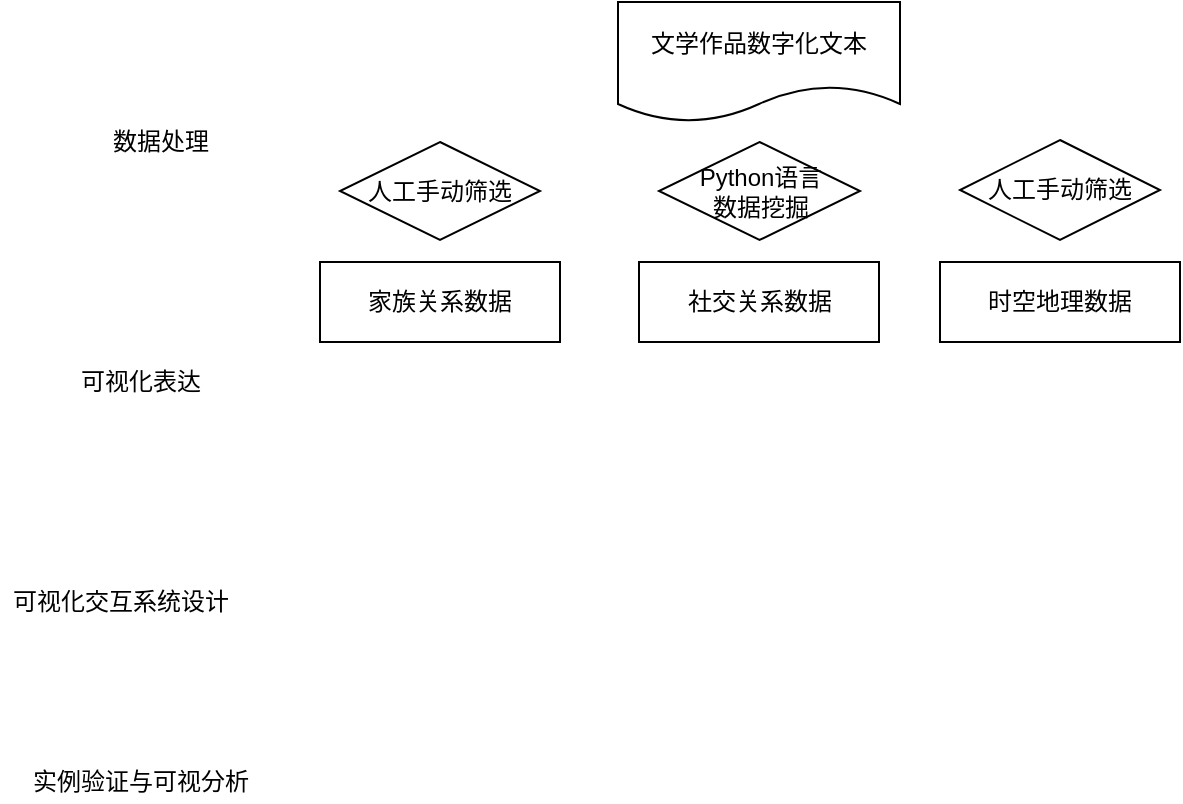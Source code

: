 <mxfile version="17.1.3" type="github">
  <diagram id="dyzcw_AZm1Z2q-wtx3s_" name="技术路线图">
    <mxGraphModel dx="865" dy="456" grid="1" gridSize="10" guides="1" tooltips="1" connect="1" arrows="1" fold="1" page="1" pageScale="1" pageWidth="827" pageHeight="1169" math="0" shadow="0">
      <root>
        <mxCell id="0" />
        <mxCell id="1" parent="0" />
        <mxCell id="e2x3rvSMvW2sXb-gtNIR-1" value="数据处理" style="text;html=1;align=center;verticalAlign=middle;resizable=0;points=[];autosize=1;strokeColor=none;fillColor=none;" vertex="1" parent="1">
          <mxGeometry x="70" y="90" width="60" height="20" as="geometry" />
        </mxCell>
        <mxCell id="e2x3rvSMvW2sXb-gtNIR-2" value="可视化表达" style="text;html=1;align=center;verticalAlign=middle;resizable=0;points=[];autosize=1;strokeColor=none;fillColor=none;" vertex="1" parent="1">
          <mxGeometry x="50" y="210" width="80" height="20" as="geometry" />
        </mxCell>
        <mxCell id="e2x3rvSMvW2sXb-gtNIR-3" value="可视化交互系统设计" style="text;html=1;align=center;verticalAlign=middle;resizable=0;points=[];autosize=1;strokeColor=none;fillColor=none;" vertex="1" parent="1">
          <mxGeometry x="20" y="320" width="120" height="20" as="geometry" />
        </mxCell>
        <mxCell id="e2x3rvSMvW2sXb-gtNIR-4" value="实例验证与可视分析" style="text;html=1;align=center;verticalAlign=middle;resizable=0;points=[];autosize=1;strokeColor=none;fillColor=none;" vertex="1" parent="1">
          <mxGeometry x="30" y="410" width="120" height="20" as="geometry" />
        </mxCell>
        <mxCell id="e2x3rvSMvW2sXb-gtNIR-5" value="文学作品数字化文本" style="shape=document;whiteSpace=wrap;html=1;boundedLbl=1;" vertex="1" parent="1">
          <mxGeometry x="329" y="30" width="141" height="60" as="geometry" />
        </mxCell>
        <mxCell id="e2x3rvSMvW2sXb-gtNIR-9" value="社交关系数据" style="rounded=0;whiteSpace=wrap;html=1;" vertex="1" parent="1">
          <mxGeometry x="339.5" y="160" width="120" height="40" as="geometry" />
        </mxCell>
        <mxCell id="e2x3rvSMvW2sXb-gtNIR-10" value="家族关系数据" style="rounded=0;whiteSpace=wrap;html=1;" vertex="1" parent="1">
          <mxGeometry x="180" y="160" width="120" height="40" as="geometry" />
        </mxCell>
        <mxCell id="e2x3rvSMvW2sXb-gtNIR-11" value="时空地理数据" style="rounded=0;whiteSpace=wrap;html=1;" vertex="1" parent="1">
          <mxGeometry x="490" y="160" width="120" height="40" as="geometry" />
        </mxCell>
        <mxCell id="e2x3rvSMvW2sXb-gtNIR-13" value="人工手动筛选" style="rhombus;whiteSpace=wrap;html=1;" vertex="1" parent="1">
          <mxGeometry x="190" y="100" width="100" height="49" as="geometry" />
        </mxCell>
        <mxCell id="e2x3rvSMvW2sXb-gtNIR-16" value="Python语言&lt;br&gt;数据挖掘" style="rhombus;whiteSpace=wrap;html=1;" vertex="1" parent="1">
          <mxGeometry x="349.5" y="100" width="100.5" height="49" as="geometry" />
        </mxCell>
        <mxCell id="e2x3rvSMvW2sXb-gtNIR-17" value="人工手动筛选" style="rhombus;whiteSpace=wrap;html=1;" vertex="1" parent="1">
          <mxGeometry x="500" y="99" width="100" height="50" as="geometry" />
        </mxCell>
      </root>
    </mxGraphModel>
  </diagram>
</mxfile>
